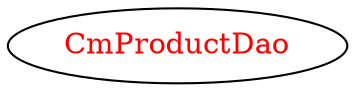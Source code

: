 digraph dependencyGraph {
 concentrate=true;
 ranksep="2.0";
 rankdir="LR"; 
 splines="ortho";
"CmProductDao" [fontcolor="red"];
}